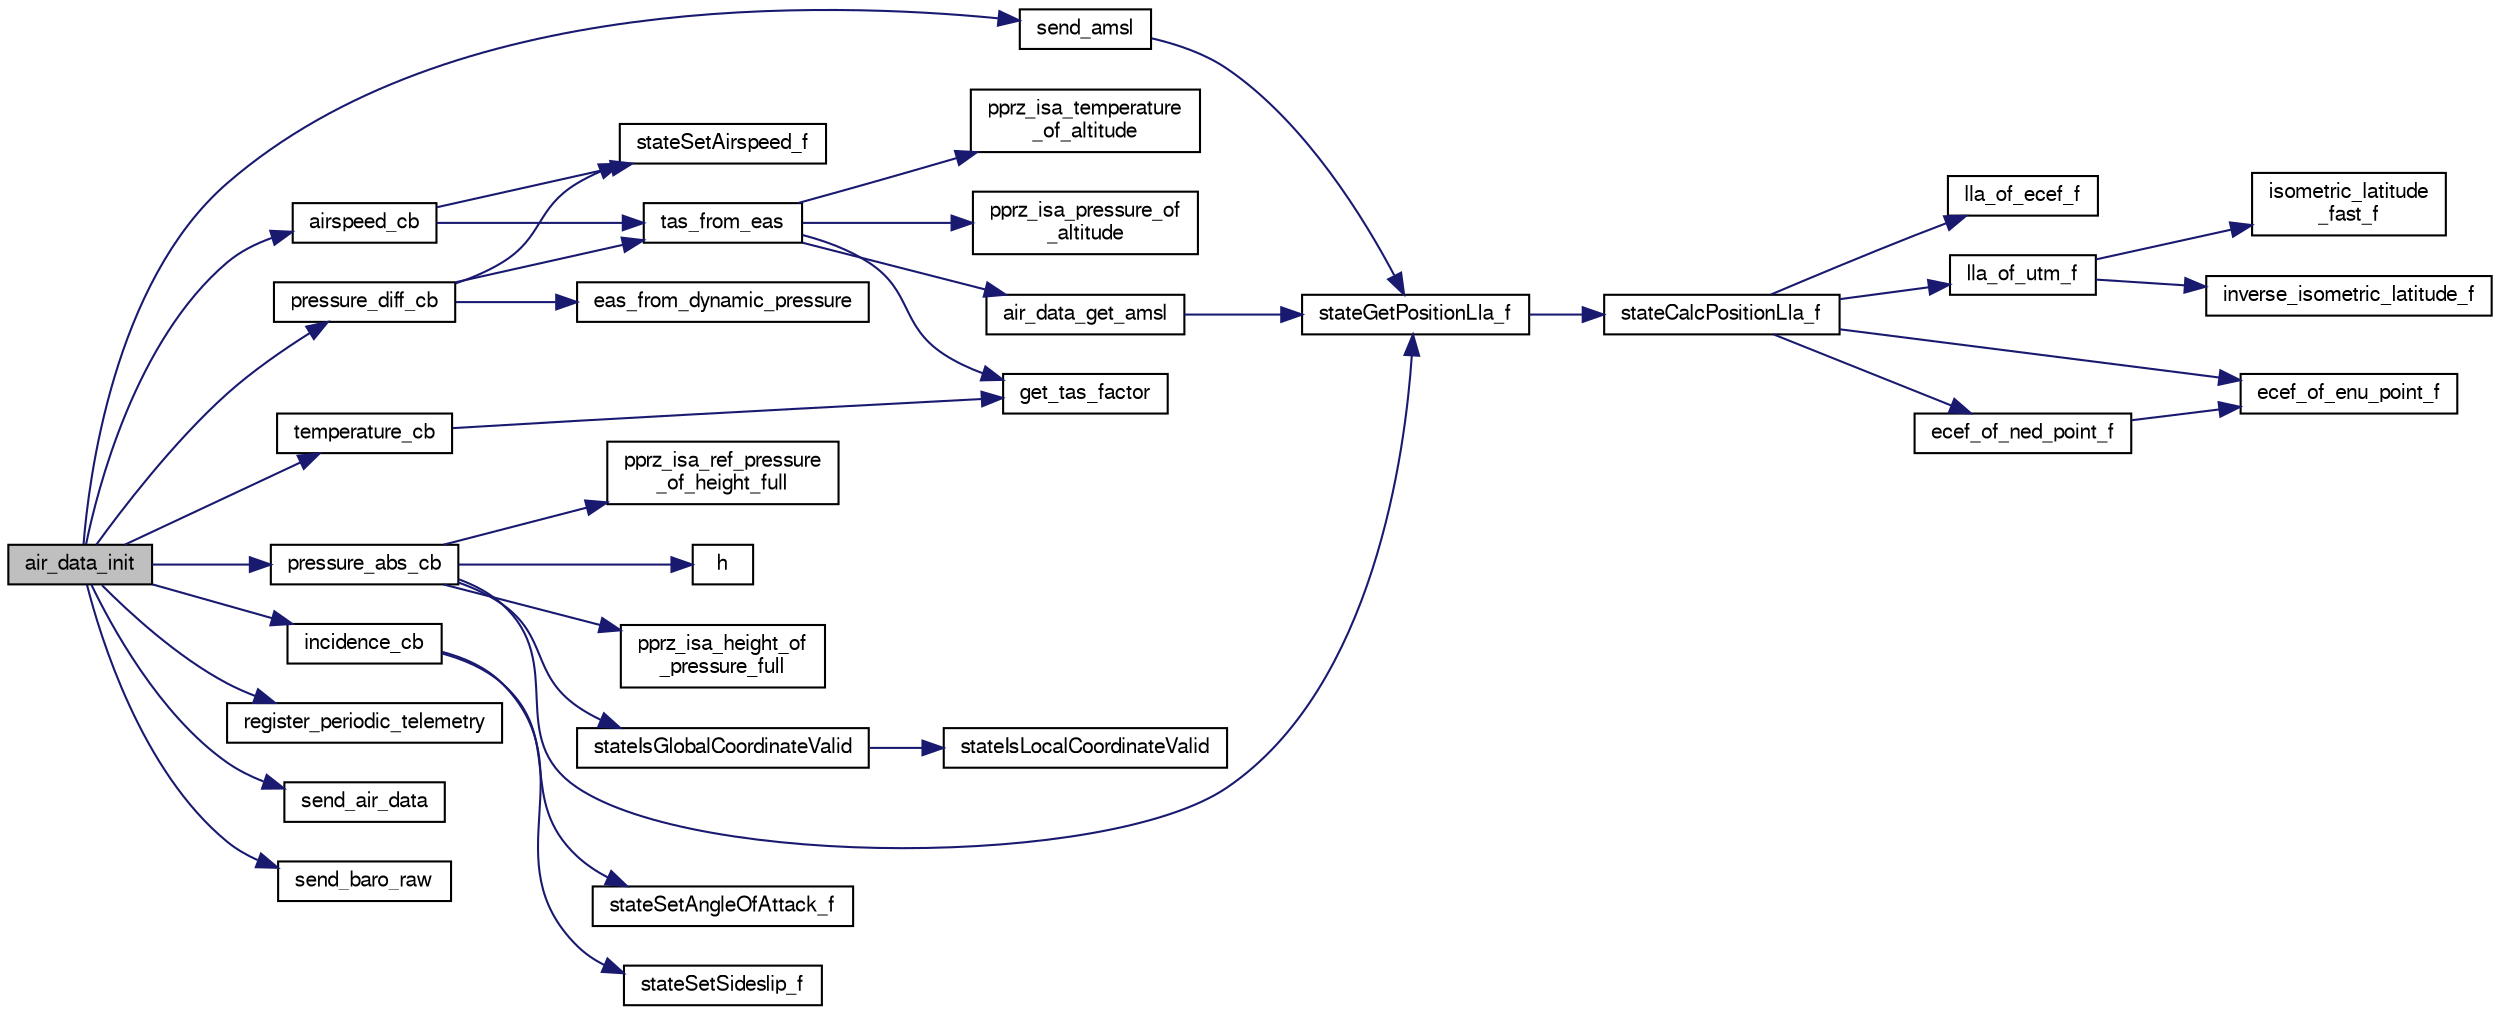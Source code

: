 digraph "air_data_init"
{
  edge [fontname="FreeSans",fontsize="10",labelfontname="FreeSans",labelfontsize="10"];
  node [fontname="FreeSans",fontsize="10",shape=record];
  rankdir="LR";
  Node1 [label="air_data_init",height=0.2,width=0.4,color="black", fillcolor="grey75", style="filled", fontcolor="black"];
  Node1 -> Node2 [color="midnightblue",fontsize="10",style="solid",fontname="FreeSans"];
  Node2 [label="airspeed_cb",height=0.2,width=0.4,color="black", fillcolor="white", style="filled",URL="$air__data_8c.html#af4b6a37d862e72a427f405e18fe3a5f5"];
  Node2 -> Node3 [color="midnightblue",fontsize="10",style="solid",fontname="FreeSans"];
  Node3 [label="stateSetAirspeed_f",height=0.2,width=0.4,color="black", fillcolor="white", style="filled",URL="$group__state__wind__airspeed.html#ga2ede5795eaec38206e25b8850ee40f63",tooltip="Set airspeed (float). "];
  Node2 -> Node4 [color="midnightblue",fontsize="10",style="solid",fontname="FreeSans"];
  Node4 [label="tas_from_eas",height=0.2,width=0.4,color="black", fillcolor="white", style="filled",URL="$air__data_8c.html#aecf73d89654409d574b551a23e3807ad",tooltip="Calculate true airspeed from equivalent airspeed. "];
  Node4 -> Node5 [color="midnightblue",fontsize="10",style="solid",fontname="FreeSans"];
  Node5 [label="air_data_get_amsl",height=0.2,width=0.4,color="black", fillcolor="white", style="filled",URL="$air__data_8c.html#a4691b05fed5487ddf708464110926d4d",tooltip="Return AMSL (altitude AboveSeaLevel). "];
  Node5 -> Node6 [color="midnightblue",fontsize="10",style="solid",fontname="FreeSans"];
  Node6 [label="stateGetPositionLla_f",height=0.2,width=0.4,color="black", fillcolor="white", style="filled",URL="$group__state__position.html#gabd04faa28d1792450eaa4a3f22066055",tooltip="Get position in LLA coordinates (float). "];
  Node6 -> Node7 [color="midnightblue",fontsize="10",style="solid",fontname="FreeSans"];
  Node7 [label="stateCalcPositionLla_f",height=0.2,width=0.4,color="black", fillcolor="white", style="filled",URL="$group__state__position.html#gaac3f376669ccf9575fb91e78ae4954f7"];
  Node7 -> Node8 [color="midnightblue",fontsize="10",style="solid",fontname="FreeSans"];
  Node8 [label="lla_of_ecef_f",height=0.2,width=0.4,color="black", fillcolor="white", style="filled",URL="$pprz__geodetic__float_8c.html#adecd186d51b41b09f0cad928c0d2f68e"];
  Node7 -> Node9 [color="midnightblue",fontsize="10",style="solid",fontname="FreeSans"];
  Node9 [label="lla_of_utm_f",height=0.2,width=0.4,color="black", fillcolor="white", style="filled",URL="$pprz__geodetic__float_8c.html#a30c2e47ec9a898079c04e8b08496b455"];
  Node9 -> Node10 [color="midnightblue",fontsize="10",style="solid",fontname="FreeSans"];
  Node10 [label="inverse_isometric_latitude_f",height=0.2,width=0.4,color="black", fillcolor="white", style="filled",URL="$pprz__geodetic__float_8c.html#a28b6e05c87f50f1e5290e36407095fb6"];
  Node9 -> Node11 [color="midnightblue",fontsize="10",style="solid",fontname="FreeSans"];
  Node11 [label="isometric_latitude\l_fast_f",height=0.2,width=0.4,color="black", fillcolor="white", style="filled",URL="$pprz__geodetic__float_8c.html#a21ea1b369f7d4abd984fb89c488dde24"];
  Node7 -> Node12 [color="midnightblue",fontsize="10",style="solid",fontname="FreeSans"];
  Node12 [label="ecef_of_ned_point_f",height=0.2,width=0.4,color="black", fillcolor="white", style="filled",URL="$pprz__geodetic__float_8c.html#a9703caac26c4b1272c010037fd661956"];
  Node12 -> Node13 [color="midnightblue",fontsize="10",style="solid",fontname="FreeSans"];
  Node13 [label="ecef_of_enu_point_f",height=0.2,width=0.4,color="black", fillcolor="white", style="filled",URL="$pprz__geodetic__float_8c.html#a197187e7b04018beddfcd6a7a4ab3972"];
  Node7 -> Node13 [color="midnightblue",fontsize="10",style="solid",fontname="FreeSans"];
  Node4 -> Node14 [color="midnightblue",fontsize="10",style="solid",fontname="FreeSans"];
  Node14 [label="get_tas_factor",height=0.2,width=0.4,color="black", fillcolor="white", style="filled",URL="$air__data_8c.html#ae9803888a95a6268efcb76c8adc5cff4",tooltip="Calculate true airspeed (TAS) factor. "];
  Node4 -> Node15 [color="midnightblue",fontsize="10",style="solid",fontname="FreeSans"];
  Node15 [label="pprz_isa_pressure_of\l_altitude",height=0.2,width=0.4,color="black", fillcolor="white", style="filled",URL="$group__math__isa.html#ga64a5320121c2e4fcd276a8434fa18c7b",tooltip="Get pressure in Pa from absolute altitude (using simplified equation). "];
  Node4 -> Node16 [color="midnightblue",fontsize="10",style="solid",fontname="FreeSans"];
  Node16 [label="pprz_isa_temperature\l_of_altitude",height=0.2,width=0.4,color="black", fillcolor="white", style="filled",URL="$group__math__isa.html#ga889c38e2942d13f6bd92deeb331f63a0",tooltip="Get ISA temperature from a MSL altitude. "];
  Node1 -> Node17 [color="midnightblue",fontsize="10",style="solid",fontname="FreeSans"];
  Node17 [label="incidence_cb",height=0.2,width=0.4,color="black", fillcolor="white", style="filled",URL="$air__data_8c.html#a896330e2da292c75ca65a644566050ad"];
  Node17 -> Node18 [color="midnightblue",fontsize="10",style="solid",fontname="FreeSans"];
  Node18 [label="stateSetAngleOfAttack_f",height=0.2,width=0.4,color="black", fillcolor="white", style="filled",URL="$group__state__wind__airspeed.html#ga1a540eaf41fceb101d2c7403f1e9ba06",tooltip="Set angle of attack in radians (float). "];
  Node17 -> Node19 [color="midnightblue",fontsize="10",style="solid",fontname="FreeSans"];
  Node19 [label="stateSetSideslip_f",height=0.2,width=0.4,color="black", fillcolor="white", style="filled",URL="$group__state__wind__airspeed.html#ga6198f76153003e86df9bbac3ed892ed1",tooltip="Set sideslip angle in radians (float). "];
  Node1 -> Node20 [color="midnightblue",fontsize="10",style="solid",fontname="FreeSans"];
  Node20 [label="pressure_abs_cb",height=0.2,width=0.4,color="black", fillcolor="white", style="filled",URL="$air__data_8c.html#aca0d080f4ac927cd0096741f520e68bf"];
  Node20 -> Node21 [color="midnightblue",fontsize="10",style="solid",fontname="FreeSans"];
  Node21 [label="h",height=0.2,width=0.4,color="black", fillcolor="white", style="filled",URL="$UKF__Wind__Estimator_8c.html#a1b540e52aff26922bc43ff126fa35270"];
  Node20 -> Node22 [color="midnightblue",fontsize="10",style="solid",fontname="FreeSans"];
  Node22 [label="pprz_isa_height_of\l_pressure_full",height=0.2,width=0.4,color="black", fillcolor="white", style="filled",URL="$group__math__isa.html#gaf1eda8b09fa91ba53444be5c8e009994",tooltip="Get relative altitude from pressure (using full equation). "];
  Node20 -> Node23 [color="midnightblue",fontsize="10",style="solid",fontname="FreeSans"];
  Node23 [label="pprz_isa_ref_pressure\l_of_height_full",height=0.2,width=0.4,color="black", fillcolor="white", style="filled",URL="$group__math__isa.html#gafdec5e2681fb1665fc5c6da7ed86e0a7",tooltip="Get reference pressure (QFE or QNH) from current pressure and height. "];
  Node20 -> Node6 [color="midnightblue",fontsize="10",style="solid",fontname="FreeSans"];
  Node20 -> Node24 [color="midnightblue",fontsize="10",style="solid",fontname="FreeSans"];
  Node24 [label="stateIsGlobalCoordinateValid",height=0.2,width=0.4,color="black", fillcolor="white", style="filled",URL="$group__state__position.html#gaa448f4b7a818b669a03eaf0fc7b9f218",tooltip="Test if global coordinates are valid. "];
  Node24 -> Node25 [color="midnightblue",fontsize="10",style="solid",fontname="FreeSans"];
  Node25 [label="stateIsLocalCoordinateValid",height=0.2,width=0.4,color="black", fillcolor="white", style="filled",URL="$group__state__position.html#gad1490e1d9825a698db02787701f99f6f",tooltip="Test if local coordinates are valid. "];
  Node1 -> Node26 [color="midnightblue",fontsize="10",style="solid",fontname="FreeSans"];
  Node26 [label="pressure_diff_cb",height=0.2,width=0.4,color="black", fillcolor="white", style="filled",URL="$air__data_8c.html#a4ecdb280f61e36c777ce134bac0d140a"];
  Node26 -> Node27 [color="midnightblue",fontsize="10",style="solid",fontname="FreeSans"];
  Node27 [label="eas_from_dynamic_pressure",height=0.2,width=0.4,color="black", fillcolor="white", style="filled",URL="$air__data_8c.html#a0767fbd26611c68f1d1259567a6dfe50",tooltip="Calculate equivalent airspeed from dynamic pressure. "];
  Node26 -> Node3 [color="midnightblue",fontsize="10",style="solid",fontname="FreeSans"];
  Node26 -> Node4 [color="midnightblue",fontsize="10",style="solid",fontname="FreeSans"];
  Node1 -> Node28 [color="midnightblue",fontsize="10",style="solid",fontname="FreeSans"];
  Node28 [label="register_periodic_telemetry",height=0.2,width=0.4,color="black", fillcolor="white", style="filled",URL="$telemetry_8c.html#a8b8cf43739f06c54d16370c141b541a0",tooltip="Register a telemetry callback function. "];
  Node1 -> Node29 [color="midnightblue",fontsize="10",style="solid",fontname="FreeSans"];
  Node29 [label="send_air_data",height=0.2,width=0.4,color="black", fillcolor="white", style="filled",URL="$air__data_8c.html#a5b68222903f8ba22950ff21c78b231c2"];
  Node1 -> Node30 [color="midnightblue",fontsize="10",style="solid",fontname="FreeSans"];
  Node30 [label="send_amsl",height=0.2,width=0.4,color="black", fillcolor="white", style="filled",URL="$air__data_8c.html#aae97369dd0a4cdc549c69a2767b9c76b"];
  Node30 -> Node6 [color="midnightblue",fontsize="10",style="solid",fontname="FreeSans"];
  Node1 -> Node31 [color="midnightblue",fontsize="10",style="solid",fontname="FreeSans"];
  Node31 [label="send_baro_raw",height=0.2,width=0.4,color="black", fillcolor="white", style="filled",URL="$air__data_8c.html#add8d02d7ec9c33ea1f26ad858e7f56f2"];
  Node1 -> Node32 [color="midnightblue",fontsize="10",style="solid",fontname="FreeSans"];
  Node32 [label="temperature_cb",height=0.2,width=0.4,color="black", fillcolor="white", style="filled",URL="$air__data_8c.html#a704d8592956cc0ab315cbe37f9967cf6"];
  Node32 -> Node14 [color="midnightblue",fontsize="10",style="solid",fontname="FreeSans"];
}
